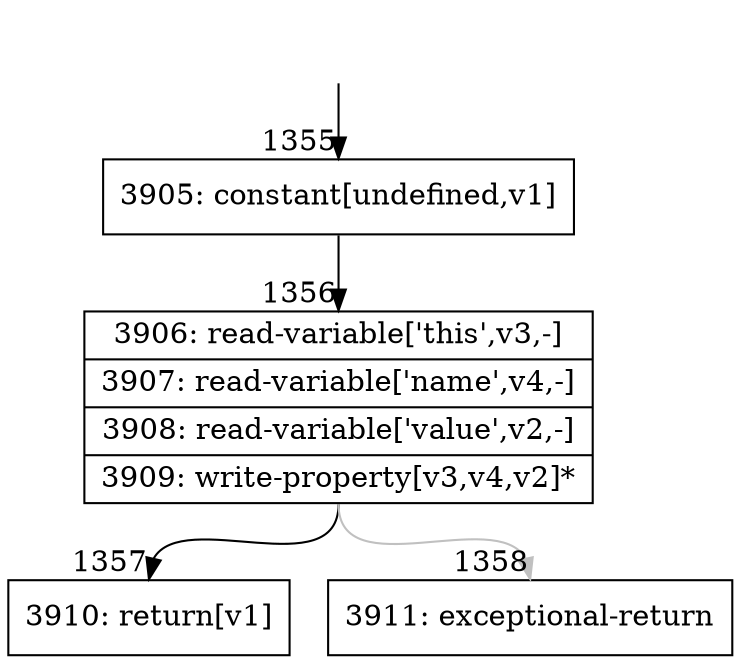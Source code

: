 digraph {
rankdir="TD"
BB_entry132[shape=none,label=""];
BB_entry132 -> BB1355 [tailport=s, headport=n, headlabel="    1355"]
BB1355 [shape=record label="{3905: constant[undefined,v1]}" ] 
BB1355 -> BB1356 [tailport=s, headport=n, headlabel="      1356"]
BB1356 [shape=record label="{3906: read-variable['this',v3,-]|3907: read-variable['name',v4,-]|3908: read-variable['value',v2,-]|3909: write-property[v3,v4,v2]*}" ] 
BB1356 -> BB1357 [tailport=s, headport=n, headlabel="      1357"]
BB1356 -> BB1358 [tailport=s, headport=n, color=gray, headlabel="      1358"]
BB1357 [shape=record label="{3910: return[v1]}" ] 
BB1358 [shape=record label="{3911: exceptional-return}" ] 
//#$~ 774
}
